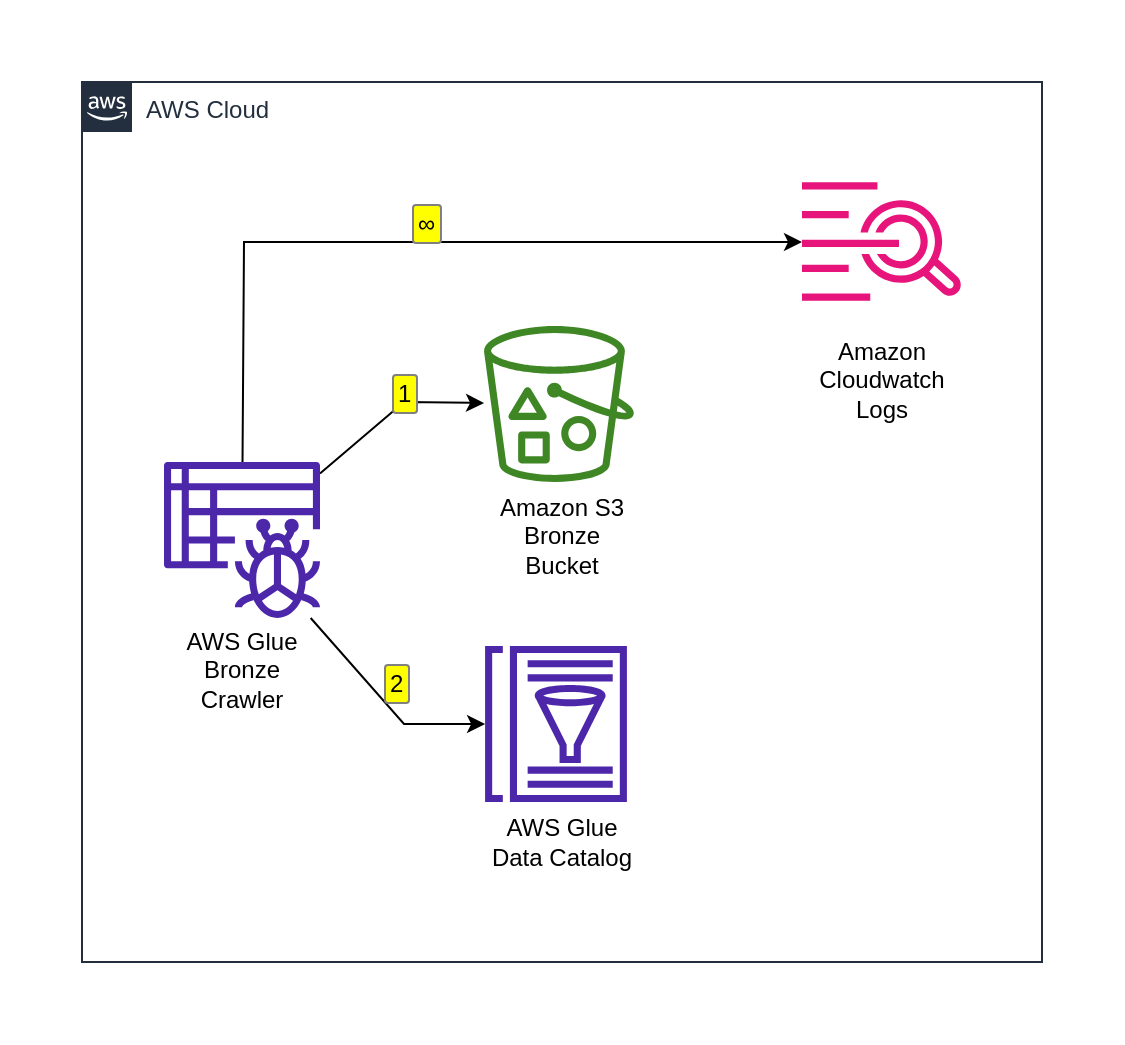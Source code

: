 <mxfile version="24.2.2" type="device">
  <diagram name="Page-1" id="Rdyy5AU9boO1fGuf9hoA">
    <mxGraphModel dx="880" dy="434" grid="1" gridSize="10" guides="1" tooltips="1" connect="1" arrows="1" fold="1" page="1" pageScale="1" pageWidth="827" pageHeight="1169" math="0" shadow="0">
      <root>
        <mxCell id="0" />
        <mxCell id="1" parent="0" />
        <mxCell id="h0l9JVYS9Mgj9HRo5y_n-1" value="" style="rounded=0;whiteSpace=wrap;html=1;dashed=1;fillColor=none;strokeColor=#FFFFFF;" parent="1" vertex="1">
          <mxGeometry width="560" height="520" as="geometry" />
        </mxCell>
        <mxCell id="h0l9JVYS9Mgj9HRo5y_n-15" value="AWS Cloud" style="points=[[0,0],[0.25,0],[0.5,0],[0.75,0],[1,0],[1,0.25],[1,0.5],[1,0.75],[1,1],[0.75,1],[0.5,1],[0.25,1],[0,1],[0,0.75],[0,0.5],[0,0.25]];outlineConnect=0;gradientColor=none;html=1;whiteSpace=wrap;fontSize=12;fontStyle=0;container=1;pointerEvents=0;collapsible=0;recursiveResize=0;shape=mxgraph.aws4.group;grIcon=mxgraph.aws4.group_aws_cloud_alt;strokeColor=#232F3E;fillColor=none;verticalAlign=top;align=left;spacingLeft=30;fontColor=#232F3E;dashed=0;" parent="1" vertex="1">
          <mxGeometry x="40" y="40" width="480" height="440" as="geometry" />
        </mxCell>
        <mxCell id="18" style="edgeStyle=none;html=1;rounded=0;enumerate=1;enumerateValue=1;" parent="h0l9JVYS9Mgj9HRo5y_n-15" source="7" target="11" edge="1">
          <mxGeometry relative="1" as="geometry">
            <Array as="points">
              <mxPoint x="161" y="160" />
            </Array>
          </mxGeometry>
        </mxCell>
        <mxCell id="19" style="edgeStyle=none;rounded=0;html=1;enumerate=1;enumerateValue=2;" parent="h0l9JVYS9Mgj9HRo5y_n-15" source="7" target="12" edge="1">
          <mxGeometry relative="1" as="geometry">
            <Array as="points">
              <mxPoint x="161" y="321" />
            </Array>
          </mxGeometry>
        </mxCell>
        <mxCell id="7" value="" style="sketch=0;outlineConnect=0;fontColor=#232F3E;gradientColor=none;fillColor=#4D27AA;strokeColor=none;dashed=0;verticalLabelPosition=bottom;verticalAlign=top;align=center;html=1;fontSize=12;fontStyle=0;aspect=fixed;pointerEvents=1;shape=mxgraph.aws4.glue_crawlers;" parent="h0l9JVYS9Mgj9HRo5y_n-15" vertex="1">
          <mxGeometry x="41" y="190" width="78" height="78" as="geometry" />
        </mxCell>
        <mxCell id="6" value="AWS Glue&lt;br&gt;Bronze Crawler" style="text;html=1;strokeColor=none;fillColor=none;align=center;verticalAlign=middle;whiteSpace=wrap;rounded=0;" parent="h0l9JVYS9Mgj9HRo5y_n-15" vertex="1">
          <mxGeometry x="41" y="268" width="78" height="51" as="geometry" />
        </mxCell>
        <mxCell id="11" value="" style="sketch=0;outlineConnect=0;fontColor=#232F3E;gradientColor=none;fillColor=#3F8624;strokeColor=none;dashed=0;verticalLabelPosition=bottom;verticalAlign=top;align=center;html=1;fontSize=12;fontStyle=0;aspect=fixed;pointerEvents=1;shape=mxgraph.aws4.bucket_with_objects;comic=0;" parent="h0l9JVYS9Mgj9HRo5y_n-15" vertex="1">
          <mxGeometry x="201" y="122" width="75" height="78" as="geometry" />
        </mxCell>
        <mxCell id="12" value="" style="sketch=0;outlineConnect=0;fontColor=#232F3E;gradientColor=none;fillColor=#4D27AA;strokeColor=none;dashed=0;verticalLabelPosition=bottom;verticalAlign=top;align=center;html=1;fontSize=12;fontStyle=0;aspect=fixed;pointerEvents=1;shape=mxgraph.aws4.glue_data_catalog;" parent="h0l9JVYS9Mgj9HRo5y_n-15" vertex="1">
          <mxGeometry x="201" y="282" width="72" height="78" as="geometry" />
        </mxCell>
        <mxCell id="14" value="AWS Glue Data Catalog" style="text;html=1;strokeColor=none;fillColor=none;align=center;verticalAlign=middle;whiteSpace=wrap;rounded=0;" parent="h0l9JVYS9Mgj9HRo5y_n-15" vertex="1">
          <mxGeometry x="201" y="360" width="78" height="40" as="geometry" />
        </mxCell>
        <mxCell id="16" value="Amazon Cloudwatch Logs" style="text;html=1;strokeColor=none;fillColor=none;align=center;verticalAlign=middle;whiteSpace=wrap;rounded=0;" parent="h0l9JVYS9Mgj9HRo5y_n-15" vertex="1">
          <mxGeometry x="361" y="123" width="78" height="52" as="geometry" />
        </mxCell>
        <mxCell id="15" value="Amazon S3 Bronze Bucket" style="text;html=1;strokeColor=none;fillColor=none;align=center;verticalAlign=middle;whiteSpace=wrap;rounded=0;" parent="h0l9JVYS9Mgj9HRo5y_n-15" vertex="1">
          <mxGeometry x="201" y="201" width="78" height="52" as="geometry" />
        </mxCell>
        <mxCell id="20" style="edgeStyle=none;html=1;rounded=0;enumerate=1;enumerateValue=%E2%88%9E;" parent="1" source="7" edge="1">
          <mxGeometry relative="1" as="geometry">
            <Array as="points">
              <mxPoint x="121" y="120" />
            </Array>
            <mxPoint x="400" y="120" as="targetPoint" />
          </mxGeometry>
        </mxCell>
        <mxCell id="IihwBZxc7i3QNd66d0M8-21" value="" style="sketch=0;outlineConnect=0;fontColor=#232F3E;gradientColor=none;fillColor=#E7157B;strokeColor=none;dashed=0;verticalLabelPosition=bottom;verticalAlign=top;align=center;html=1;fontSize=12;fontStyle=0;aspect=fixed;pointerEvents=1;shape=mxgraph.aws4.cloudwatch_logs;" vertex="1" parent="1">
          <mxGeometry x="400" y="90" width="80" height="59.49" as="geometry" />
        </mxCell>
      </root>
    </mxGraphModel>
  </diagram>
</mxfile>
